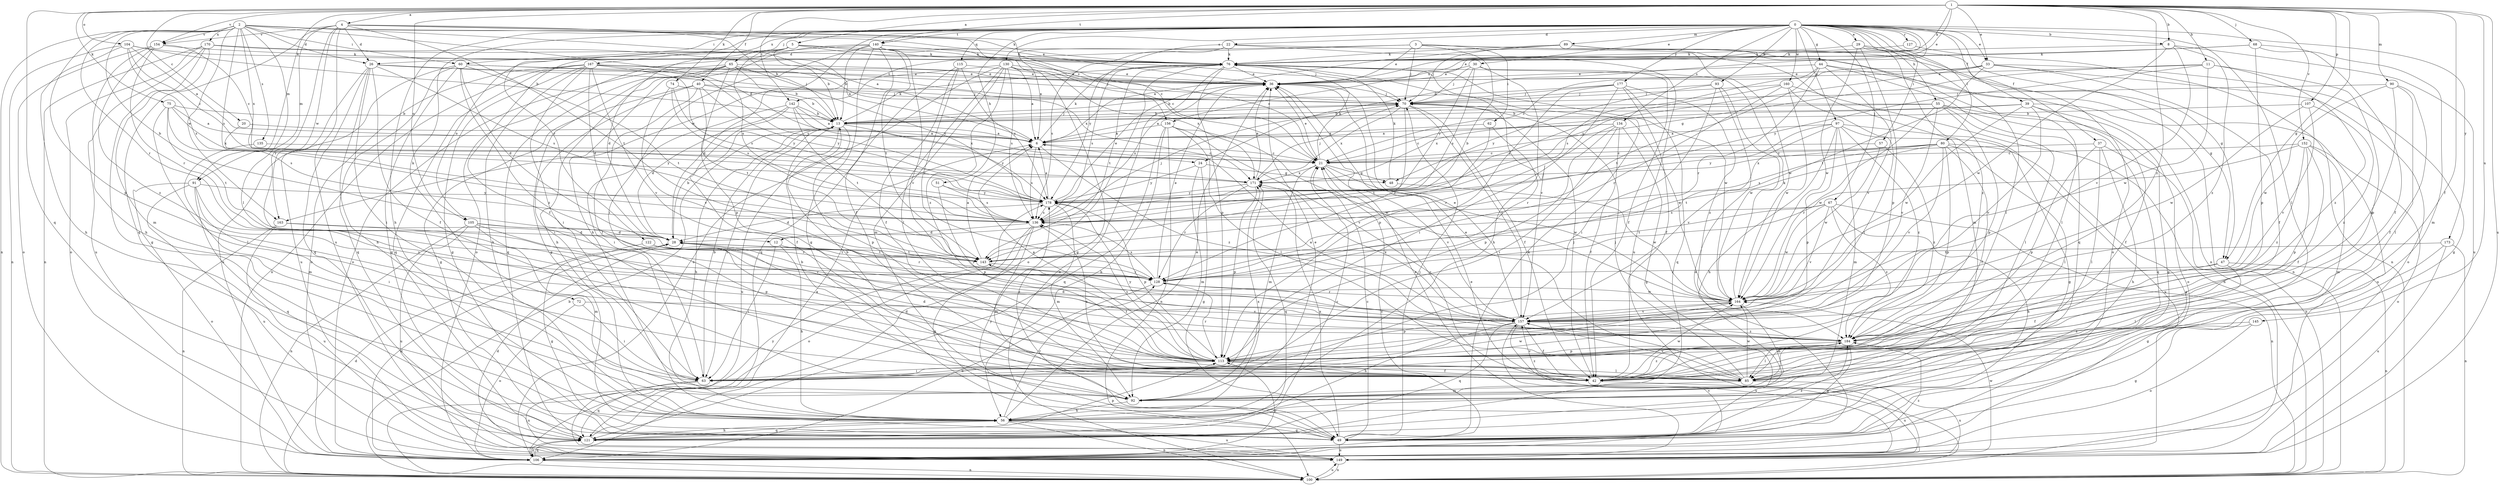 strict digraph  {
0;
1;
2;
3;
4;
5;
6;
8;
11;
12;
13;
20;
21;
22;
24;
26;
28;
29;
30;
33;
36;
37;
39;
40;
42;
44;
47;
48;
49;
51;
55;
56;
57;
60;
62;
63;
65;
67;
68;
70;
72;
74;
75;
76;
80;
85;
89;
90;
91;
92;
93;
97;
100;
104;
105;
106;
107;
113;
115;
121;
122;
127;
128;
130;
134;
135;
136;
140;
142;
143;
145;
149;
152;
154;
156;
157;
160;
163;
164;
167;
170;
171;
173;
177;
178;
184;
0 -> 8  [label=b];
0 -> 22  [label=d];
0 -> 24  [label=d];
0 -> 29  [label=e];
0 -> 30  [label=e];
0 -> 33  [label=e];
0 -> 37  [label=f];
0 -> 39  [label=f];
0 -> 44  [label=g];
0 -> 47  [label=g];
0 -> 51  [label=h];
0 -> 55  [label=h];
0 -> 56  [label=h];
0 -> 57  [label=i];
0 -> 60  [label=i];
0 -> 65  [label=j];
0 -> 67  [label=j];
0 -> 72  [label=k];
0 -> 80  [label=l];
0 -> 85  [label=l];
0 -> 89  [label=m];
0 -> 93  [label=n];
0 -> 97  [label=n];
0 -> 115  [label=q];
0 -> 122  [label=r];
0 -> 127  [label=r];
0 -> 130  [label=s];
0 -> 134  [label=s];
0 -> 140  [label=t];
0 -> 160  [label=w];
0 -> 163  [label=w];
0 -> 167  [label=x];
0 -> 173  [label=y];
0 -> 177  [label=y];
0 -> 156  [label=x];
1 -> 4  [label=a];
1 -> 5  [label=a];
1 -> 8  [label=b];
1 -> 11  [label=b];
1 -> 20  [label=c];
1 -> 33  [label=e];
1 -> 36  [label=e];
1 -> 40  [label=f];
1 -> 42  [label=f];
1 -> 47  [label=g];
1 -> 68  [label=j];
1 -> 74  [label=k];
1 -> 75  [label=k];
1 -> 76  [label=k];
1 -> 90  [label=m];
1 -> 91  [label=m];
1 -> 104  [label=o];
1 -> 105  [label=o];
1 -> 107  [label=p];
1 -> 121  [label=q];
1 -> 140  [label=t];
1 -> 142  [label=t];
1 -> 145  [label=u];
1 -> 149  [label=u];
1 -> 152  [label=v];
1 -> 154  [label=v];
1 -> 184  [label=z];
2 -> 6  [label=a];
2 -> 12  [label=b];
2 -> 24  [label=d];
2 -> 26  [label=d];
2 -> 36  [label=e];
2 -> 60  [label=i];
2 -> 76  [label=k];
2 -> 85  [label=l];
2 -> 100  [label=n];
2 -> 113  [label=p];
2 -> 128  [label=r];
2 -> 135  [label=s];
2 -> 136  [label=s];
2 -> 154  [label=v];
2 -> 163  [label=w];
2 -> 170  [label=x];
2 -> 171  [label=x];
3 -> 12  [label=b];
3 -> 26  [label=d];
3 -> 36  [label=e];
3 -> 47  [label=g];
3 -> 62  [label=i];
3 -> 70  [label=j];
3 -> 100  [label=n];
3 -> 142  [label=t];
4 -> 13  [label=b];
4 -> 21  [label=c];
4 -> 26  [label=d];
4 -> 91  [label=m];
4 -> 121  [label=q];
4 -> 128  [label=r];
4 -> 143  [label=t];
4 -> 149  [label=u];
4 -> 154  [label=v];
4 -> 156  [label=v];
4 -> 163  [label=w];
5 -> 13  [label=b];
5 -> 21  [label=c];
5 -> 28  [label=d];
5 -> 42  [label=f];
5 -> 70  [label=j];
5 -> 76  [label=k];
5 -> 105  [label=o];
5 -> 136  [label=s];
6 -> 21  [label=c];
6 -> 76  [label=k];
6 -> 136  [label=s];
6 -> 184  [label=z];
8 -> 76  [label=k];
8 -> 149  [label=u];
8 -> 157  [label=v];
8 -> 164  [label=w];
8 -> 184  [label=z];
11 -> 36  [label=e];
11 -> 48  [label=g];
11 -> 113  [label=p];
11 -> 164  [label=w];
11 -> 178  [label=y];
11 -> 184  [label=z];
12 -> 56  [label=h];
12 -> 63  [label=i];
12 -> 143  [label=t];
13 -> 6  [label=a];
13 -> 56  [label=h];
13 -> 63  [label=i];
13 -> 70  [label=j];
13 -> 76  [label=k];
13 -> 113  [label=p];
13 -> 149  [label=u];
13 -> 178  [label=y];
20 -> 6  [label=a];
20 -> 178  [label=y];
21 -> 36  [label=e];
21 -> 48  [label=g];
21 -> 76  [label=k];
21 -> 92  [label=m];
21 -> 157  [label=v];
21 -> 164  [label=w];
21 -> 171  [label=x];
22 -> 6  [label=a];
22 -> 76  [label=k];
22 -> 136  [label=s];
22 -> 149  [label=u];
22 -> 164  [label=w];
22 -> 178  [label=y];
24 -> 48  [label=g];
24 -> 49  [label=g];
24 -> 92  [label=m];
24 -> 178  [label=y];
26 -> 36  [label=e];
26 -> 42  [label=f];
26 -> 56  [label=h];
26 -> 63  [label=i];
26 -> 70  [label=j];
26 -> 121  [label=q];
26 -> 136  [label=s];
26 -> 149  [label=u];
28 -> 13  [label=b];
28 -> 128  [label=r];
28 -> 143  [label=t];
29 -> 76  [label=k];
29 -> 85  [label=l];
29 -> 106  [label=o];
29 -> 113  [label=p];
29 -> 164  [label=w];
29 -> 184  [label=z];
30 -> 36  [label=e];
30 -> 42  [label=f];
30 -> 56  [label=h];
30 -> 70  [label=j];
30 -> 136  [label=s];
30 -> 178  [label=y];
33 -> 21  [label=c];
33 -> 36  [label=e];
33 -> 42  [label=f];
33 -> 49  [label=g];
33 -> 106  [label=o];
33 -> 143  [label=t];
33 -> 178  [label=y];
36 -> 70  [label=j];
36 -> 136  [label=s];
37 -> 21  [label=c];
37 -> 56  [label=h];
37 -> 85  [label=l];
37 -> 100  [label=n];
37 -> 113  [label=p];
39 -> 13  [label=b];
39 -> 42  [label=f];
39 -> 106  [label=o];
39 -> 149  [label=u];
39 -> 157  [label=v];
39 -> 164  [label=w];
39 -> 171  [label=x];
40 -> 13  [label=b];
40 -> 49  [label=g];
40 -> 63  [label=i];
40 -> 70  [label=j];
40 -> 85  [label=l];
40 -> 143  [label=t];
40 -> 178  [label=y];
42 -> 13  [label=b];
42 -> 21  [label=c];
42 -> 70  [label=j];
42 -> 136  [label=s];
42 -> 149  [label=u];
42 -> 157  [label=v];
42 -> 164  [label=w];
42 -> 184  [label=z];
44 -> 36  [label=e];
44 -> 85  [label=l];
44 -> 100  [label=n];
44 -> 128  [label=r];
44 -> 136  [label=s];
44 -> 143  [label=t];
44 -> 157  [label=v];
47 -> 42  [label=f];
47 -> 85  [label=l];
47 -> 100  [label=n];
47 -> 128  [label=r];
48 -> 76  [label=k];
48 -> 164  [label=w];
49 -> 21  [label=c];
49 -> 70  [label=j];
49 -> 76  [label=k];
49 -> 149  [label=u];
49 -> 171  [label=x];
49 -> 178  [label=y];
49 -> 184  [label=z];
51 -> 113  [label=p];
51 -> 136  [label=s];
51 -> 178  [label=y];
55 -> 6  [label=a];
55 -> 13  [label=b];
55 -> 49  [label=g];
55 -> 85  [label=l];
55 -> 113  [label=p];
55 -> 121  [label=q];
55 -> 157  [label=v];
55 -> 164  [label=w];
56 -> 36  [label=e];
56 -> 49  [label=g];
56 -> 100  [label=n];
56 -> 121  [label=q];
56 -> 128  [label=r];
56 -> 149  [label=u];
56 -> 171  [label=x];
57 -> 21  [label=c];
57 -> 164  [label=w];
57 -> 184  [label=z];
60 -> 28  [label=d];
60 -> 36  [label=e];
60 -> 49  [label=g];
60 -> 70  [label=j];
60 -> 106  [label=o];
60 -> 121  [label=q];
60 -> 143  [label=t];
60 -> 184  [label=z];
62 -> 6  [label=a];
62 -> 128  [label=r];
62 -> 143  [label=t];
63 -> 13  [label=b];
63 -> 121  [label=q];
63 -> 149  [label=u];
63 -> 164  [label=w];
63 -> 184  [label=z];
65 -> 13  [label=b];
65 -> 36  [label=e];
65 -> 49  [label=g];
65 -> 56  [label=h];
65 -> 106  [label=o];
65 -> 113  [label=p];
65 -> 121  [label=q];
65 -> 171  [label=x];
65 -> 178  [label=y];
67 -> 56  [label=h];
67 -> 100  [label=n];
67 -> 136  [label=s];
67 -> 143  [label=t];
67 -> 157  [label=v];
67 -> 164  [label=w];
67 -> 184  [label=z];
68 -> 36  [label=e];
68 -> 42  [label=f];
68 -> 76  [label=k];
68 -> 92  [label=m];
68 -> 113  [label=p];
70 -> 13  [label=b];
70 -> 42  [label=f];
70 -> 128  [label=r];
70 -> 157  [label=v];
70 -> 164  [label=w];
70 -> 171  [label=x];
72 -> 63  [label=i];
72 -> 106  [label=o];
72 -> 157  [label=v];
74 -> 70  [label=j];
74 -> 136  [label=s];
74 -> 157  [label=v];
74 -> 178  [label=y];
75 -> 6  [label=a];
75 -> 13  [label=b];
75 -> 85  [label=l];
75 -> 136  [label=s];
75 -> 143  [label=t];
75 -> 171  [label=x];
76 -> 36  [label=e];
76 -> 100  [label=n];
76 -> 106  [label=o];
76 -> 113  [label=p];
76 -> 136  [label=s];
76 -> 143  [label=t];
76 -> 157  [label=v];
76 -> 164  [label=w];
80 -> 21  [label=c];
80 -> 42  [label=f];
80 -> 49  [label=g];
80 -> 85  [label=l];
80 -> 113  [label=p];
80 -> 136  [label=s];
80 -> 143  [label=t];
80 -> 157  [label=v];
80 -> 171  [label=x];
85 -> 28  [label=d];
85 -> 36  [label=e];
85 -> 70  [label=j];
85 -> 92  [label=m];
85 -> 149  [label=u];
85 -> 157  [label=v];
85 -> 164  [label=w];
89 -> 6  [label=a];
89 -> 70  [label=j];
89 -> 76  [label=k];
89 -> 92  [label=m];
89 -> 121  [label=q];
90 -> 42  [label=f];
90 -> 70  [label=j];
90 -> 85  [label=l];
90 -> 164  [label=w];
90 -> 184  [label=z];
91 -> 63  [label=i];
91 -> 106  [label=o];
91 -> 121  [label=q];
91 -> 149  [label=u];
91 -> 157  [label=v];
91 -> 178  [label=y];
92 -> 13  [label=b];
92 -> 36  [label=e];
92 -> 56  [label=h];
93 -> 63  [label=i];
93 -> 70  [label=j];
93 -> 106  [label=o];
93 -> 164  [label=w];
93 -> 178  [label=y];
97 -> 6  [label=a];
97 -> 49  [label=g];
97 -> 56  [label=h];
97 -> 92  [label=m];
97 -> 113  [label=p];
97 -> 149  [label=u];
97 -> 157  [label=v];
97 -> 178  [label=y];
97 -> 184  [label=z];
100 -> 13  [label=b];
100 -> 28  [label=d];
100 -> 36  [label=e];
100 -> 149  [label=u];
100 -> 178  [label=y];
104 -> 6  [label=a];
104 -> 13  [label=b];
104 -> 21  [label=c];
104 -> 56  [label=h];
104 -> 76  [label=k];
104 -> 100  [label=n];
104 -> 136  [label=s];
105 -> 28  [label=d];
105 -> 92  [label=m];
105 -> 100  [label=n];
105 -> 113  [label=p];
105 -> 149  [label=u];
105 -> 157  [label=v];
106 -> 21  [label=c];
106 -> 28  [label=d];
106 -> 100  [label=n];
106 -> 113  [label=p];
106 -> 121  [label=q];
106 -> 157  [label=v];
106 -> 184  [label=z];
107 -> 13  [label=b];
107 -> 157  [label=v];
107 -> 164  [label=w];
107 -> 184  [label=z];
113 -> 6  [label=a];
113 -> 28  [label=d];
113 -> 42  [label=f];
113 -> 63  [label=i];
113 -> 85  [label=l];
113 -> 128  [label=r];
113 -> 136  [label=s];
113 -> 143  [label=t];
113 -> 178  [label=y];
115 -> 36  [label=e];
115 -> 42  [label=f];
115 -> 121  [label=q];
115 -> 128  [label=r];
115 -> 178  [label=y];
121 -> 6  [label=a];
121 -> 21  [label=c];
121 -> 56  [label=h];
121 -> 106  [label=o];
121 -> 113  [label=p];
122 -> 49  [label=g];
122 -> 128  [label=r];
122 -> 143  [label=t];
122 -> 184  [label=z];
127 -> 76  [label=k];
127 -> 100  [label=n];
128 -> 36  [label=e];
128 -> 106  [label=o];
128 -> 136  [label=s];
128 -> 164  [label=w];
130 -> 6  [label=a];
130 -> 28  [label=d];
130 -> 36  [label=e];
130 -> 49  [label=g];
130 -> 85  [label=l];
130 -> 92  [label=m];
130 -> 106  [label=o];
130 -> 136  [label=s];
130 -> 171  [label=x];
130 -> 184  [label=z];
134 -> 6  [label=a];
134 -> 21  [label=c];
134 -> 42  [label=f];
134 -> 49  [label=g];
134 -> 63  [label=i];
134 -> 113  [label=p];
134 -> 128  [label=r];
135 -> 21  [label=c];
135 -> 92  [label=m];
136 -> 28  [label=d];
136 -> 49  [label=g];
136 -> 70  [label=j];
136 -> 92  [label=m];
136 -> 106  [label=o];
140 -> 13  [label=b];
140 -> 21  [label=c];
140 -> 42  [label=f];
140 -> 49  [label=g];
140 -> 56  [label=h];
140 -> 63  [label=i];
140 -> 76  [label=k];
140 -> 106  [label=o];
140 -> 143  [label=t];
140 -> 157  [label=v];
142 -> 6  [label=a];
142 -> 13  [label=b];
142 -> 28  [label=d];
142 -> 42  [label=f];
142 -> 63  [label=i];
142 -> 143  [label=t];
142 -> 171  [label=x];
143 -> 6  [label=a];
143 -> 128  [label=r];
145 -> 49  [label=g];
145 -> 106  [label=o];
145 -> 184  [label=z];
149 -> 28  [label=d];
149 -> 36  [label=e];
149 -> 100  [label=n];
149 -> 164  [label=w];
152 -> 21  [label=c];
152 -> 42  [label=f];
152 -> 92  [label=m];
152 -> 106  [label=o];
152 -> 113  [label=p];
152 -> 128  [label=r];
152 -> 184  [label=z];
154 -> 21  [label=c];
154 -> 56  [label=h];
154 -> 76  [label=k];
154 -> 106  [label=o];
154 -> 128  [label=r];
154 -> 184  [label=z];
156 -> 6  [label=a];
156 -> 56  [label=h];
156 -> 85  [label=l];
156 -> 100  [label=n];
156 -> 121  [label=q];
156 -> 157  [label=v];
156 -> 164  [label=w];
157 -> 36  [label=e];
157 -> 42  [label=f];
157 -> 56  [label=h];
157 -> 121  [label=q];
157 -> 149  [label=u];
157 -> 171  [label=x];
157 -> 184  [label=z];
160 -> 63  [label=i];
160 -> 70  [label=j];
160 -> 100  [label=n];
160 -> 128  [label=r];
160 -> 136  [label=s];
160 -> 164  [label=w];
163 -> 28  [label=d];
163 -> 100  [label=n];
163 -> 128  [label=r];
163 -> 149  [label=u];
164 -> 76  [label=k];
164 -> 92  [label=m];
164 -> 113  [label=p];
164 -> 128  [label=r];
164 -> 157  [label=v];
167 -> 28  [label=d];
167 -> 36  [label=e];
167 -> 49  [label=g];
167 -> 56  [label=h];
167 -> 63  [label=i];
167 -> 70  [label=j];
167 -> 100  [label=n];
167 -> 106  [label=o];
167 -> 121  [label=q];
167 -> 136  [label=s];
167 -> 157  [label=v];
167 -> 178  [label=y];
170 -> 6  [label=a];
170 -> 49  [label=g];
170 -> 76  [label=k];
170 -> 92  [label=m];
170 -> 100  [label=n];
170 -> 106  [label=o];
170 -> 149  [label=u];
171 -> 36  [label=e];
171 -> 70  [label=j];
171 -> 113  [label=p];
171 -> 121  [label=q];
171 -> 128  [label=r];
171 -> 178  [label=y];
173 -> 49  [label=g];
173 -> 100  [label=n];
173 -> 143  [label=t];
173 -> 149  [label=u];
177 -> 13  [label=b];
177 -> 42  [label=f];
177 -> 63  [label=i];
177 -> 70  [label=j];
177 -> 113  [label=p];
177 -> 121  [label=q];
177 -> 184  [label=z];
178 -> 6  [label=a];
178 -> 28  [label=d];
178 -> 36  [label=e];
178 -> 92  [label=m];
178 -> 113  [label=p];
178 -> 136  [label=s];
184 -> 6  [label=a];
184 -> 28  [label=d];
184 -> 49  [label=g];
184 -> 85  [label=l];
184 -> 113  [label=p];
}
